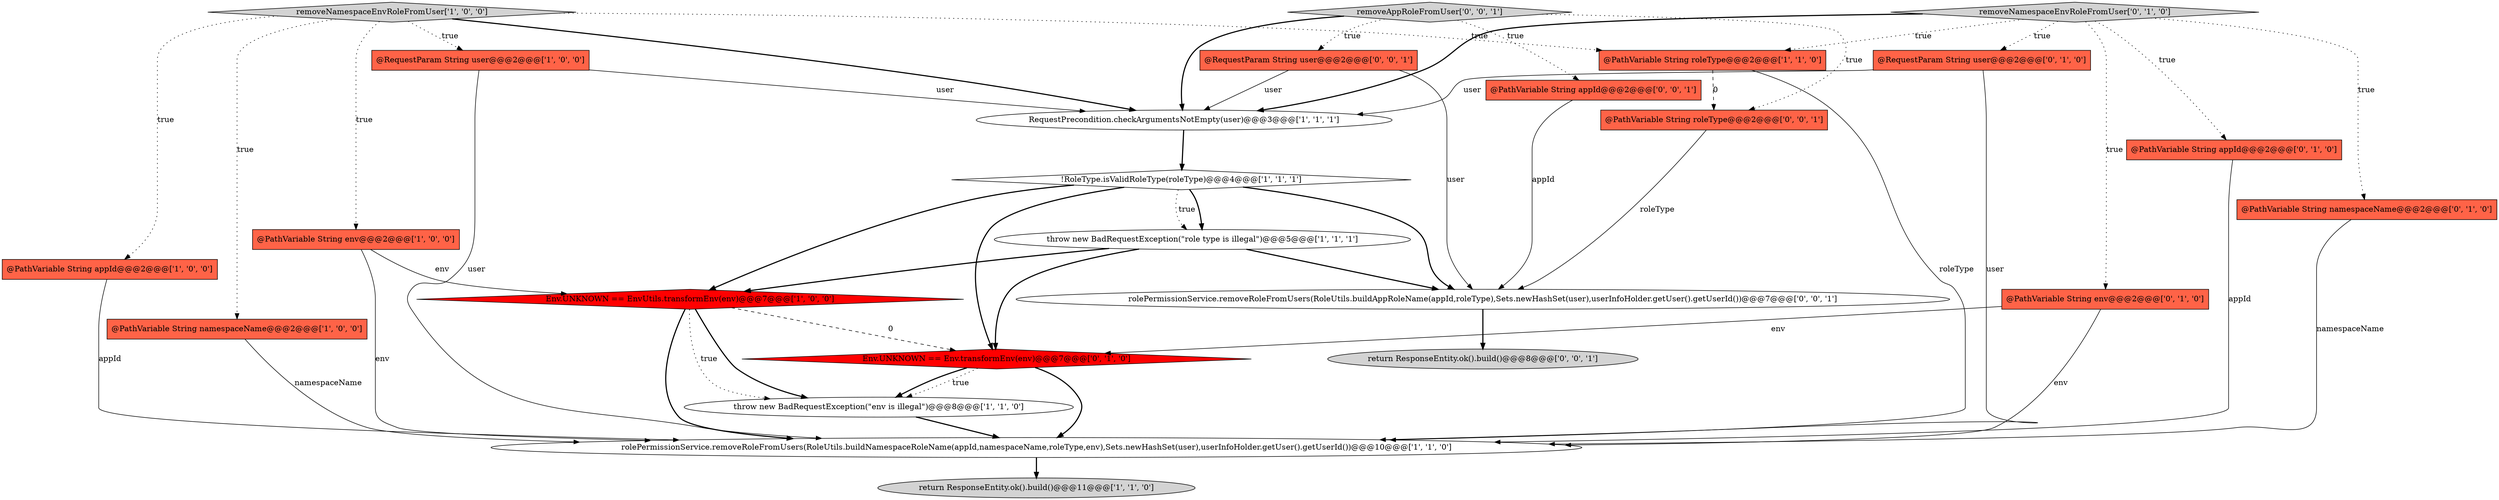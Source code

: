 digraph {
2 [style = filled, label = "Env.UNKNOWN == EnvUtils.transformEnv(env)@@@7@@@['1', '0', '0']", fillcolor = red, shape = diamond image = "AAA1AAABBB1BBB"];
14 [style = filled, label = "@PathVariable String env@@@2@@@['0', '1', '0']", fillcolor = tomato, shape = box image = "AAA0AAABBB2BBB"];
10 [style = filled, label = "@PathVariable String roleType@@@2@@@['1', '1', '0']", fillcolor = tomato, shape = box image = "AAA0AAABBB1BBB"];
9 [style = filled, label = "removeNamespaceEnvRoleFromUser['1', '0', '0']", fillcolor = lightgray, shape = diamond image = "AAA0AAABBB1BBB"];
19 [style = filled, label = "removeAppRoleFromUser['0', '0', '1']", fillcolor = lightgray, shape = diamond image = "AAA0AAABBB3BBB"];
20 [style = filled, label = "@RequestParam String user@@@2@@@['0', '0', '1']", fillcolor = tomato, shape = box image = "AAA0AAABBB3BBB"];
12 [style = filled, label = "rolePermissionService.removeRoleFromUsers(RoleUtils.buildNamespaceRoleName(appId,namespaceName,roleType,env),Sets.newHashSet(user),userInfoHolder.getUser().getUserId())@@@10@@@['1', '1', '0']", fillcolor = white, shape = ellipse image = "AAA0AAABBB1BBB"];
3 [style = filled, label = "throw new BadRequestException(\"env is illegal\")@@@8@@@['1', '1', '0']", fillcolor = white, shape = ellipse image = "AAA0AAABBB1BBB"];
8 [style = filled, label = "return ResponseEntity.ok().build()@@@11@@@['1', '1', '0']", fillcolor = lightgray, shape = ellipse image = "AAA0AAABBB1BBB"];
21 [style = filled, label = "rolePermissionService.removeRoleFromUsers(RoleUtils.buildAppRoleName(appId,roleType),Sets.newHashSet(user),userInfoHolder.getUser().getUserId())@@@7@@@['0', '0', '1']", fillcolor = white, shape = ellipse image = "AAA0AAABBB3BBB"];
22 [style = filled, label = "return ResponseEntity.ok().build()@@@8@@@['0', '0', '1']", fillcolor = lightgray, shape = ellipse image = "AAA0AAABBB3BBB"];
7 [style = filled, label = "throw new BadRequestException(\"role type is illegal\")@@@5@@@['1', '1', '1']", fillcolor = white, shape = ellipse image = "AAA0AAABBB1BBB"];
15 [style = filled, label = "Env.UNKNOWN == Env.transformEnv(env)@@@7@@@['0', '1', '0']", fillcolor = red, shape = diamond image = "AAA1AAABBB2BBB"];
17 [style = filled, label = "@PathVariable String appId@@@2@@@['0', '1', '0']", fillcolor = tomato, shape = box image = "AAA0AAABBB2BBB"];
11 [style = filled, label = "RequestPrecondition.checkArgumentsNotEmpty(user)@@@3@@@['1', '1', '1']", fillcolor = white, shape = ellipse image = "AAA0AAABBB1BBB"];
16 [style = filled, label = "@RequestParam String user@@@2@@@['0', '1', '0']", fillcolor = tomato, shape = box image = "AAA0AAABBB2BBB"];
24 [style = filled, label = "@PathVariable String roleType@@@2@@@['0', '0', '1']", fillcolor = tomato, shape = box image = "AAA0AAABBB3BBB"];
6 [style = filled, label = "@PathVariable String appId@@@2@@@['1', '0', '0']", fillcolor = tomato, shape = box image = "AAA0AAABBB1BBB"];
4 [style = filled, label = "@PathVariable String namespaceName@@@2@@@['1', '0', '0']", fillcolor = tomato, shape = box image = "AAA0AAABBB1BBB"];
0 [style = filled, label = "@PathVariable String env@@@2@@@['1', '0', '0']", fillcolor = tomato, shape = box image = "AAA0AAABBB1BBB"];
18 [style = filled, label = "removeNamespaceEnvRoleFromUser['0', '1', '0']", fillcolor = lightgray, shape = diamond image = "AAA0AAABBB2BBB"];
1 [style = filled, label = "@RequestParam String user@@@2@@@['1', '0', '0']", fillcolor = tomato, shape = box image = "AAA0AAABBB1BBB"];
23 [style = filled, label = "@PathVariable String appId@@@2@@@['0', '0', '1']", fillcolor = tomato, shape = box image = "AAA0AAABBB3BBB"];
13 [style = filled, label = "@PathVariable String namespaceName@@@2@@@['0', '1', '0']", fillcolor = tomato, shape = box image = "AAA0AAABBB2BBB"];
5 [style = filled, label = "!RoleType.isValidRoleType(roleType)@@@4@@@['1', '1', '1']", fillcolor = white, shape = diamond image = "AAA0AAABBB1BBB"];
4->12 [style = solid, label="namespaceName"];
2->3 [style = dotted, label="true"];
6->12 [style = solid, label="appId"];
1->11 [style = solid, label="user"];
9->0 [style = dotted, label="true"];
14->12 [style = solid, label="env"];
9->11 [style = bold, label=""];
18->16 [style = dotted, label="true"];
0->12 [style = solid, label="env"];
19->20 [style = dotted, label="true"];
2->3 [style = bold, label=""];
16->12 [style = solid, label="user"];
18->11 [style = bold, label=""];
5->15 [style = bold, label=""];
1->12 [style = solid, label="user"];
18->13 [style = dotted, label="true"];
19->11 [style = bold, label=""];
19->23 [style = dotted, label="true"];
3->12 [style = bold, label=""];
19->24 [style = dotted, label="true"];
13->12 [style = solid, label="namespaceName"];
15->3 [style = bold, label=""];
9->6 [style = dotted, label="true"];
18->14 [style = dotted, label="true"];
14->15 [style = solid, label="env"];
2->12 [style = bold, label=""];
2->15 [style = dashed, label="0"];
0->2 [style = solid, label="env"];
15->3 [style = dotted, label="true"];
18->10 [style = dotted, label="true"];
5->21 [style = bold, label=""];
11->5 [style = bold, label=""];
5->2 [style = bold, label=""];
21->22 [style = bold, label=""];
5->7 [style = dotted, label="true"];
7->2 [style = bold, label=""];
12->8 [style = bold, label=""];
16->11 [style = solid, label="user"];
20->11 [style = solid, label="user"];
9->1 [style = dotted, label="true"];
7->21 [style = bold, label=""];
9->4 [style = dotted, label="true"];
5->7 [style = bold, label=""];
10->12 [style = solid, label="roleType"];
7->15 [style = bold, label=""];
15->12 [style = bold, label=""];
20->21 [style = solid, label="user"];
18->17 [style = dotted, label="true"];
9->10 [style = dotted, label="true"];
10->24 [style = dashed, label="0"];
23->21 [style = solid, label="appId"];
24->21 [style = solid, label="roleType"];
17->12 [style = solid, label="appId"];
}
